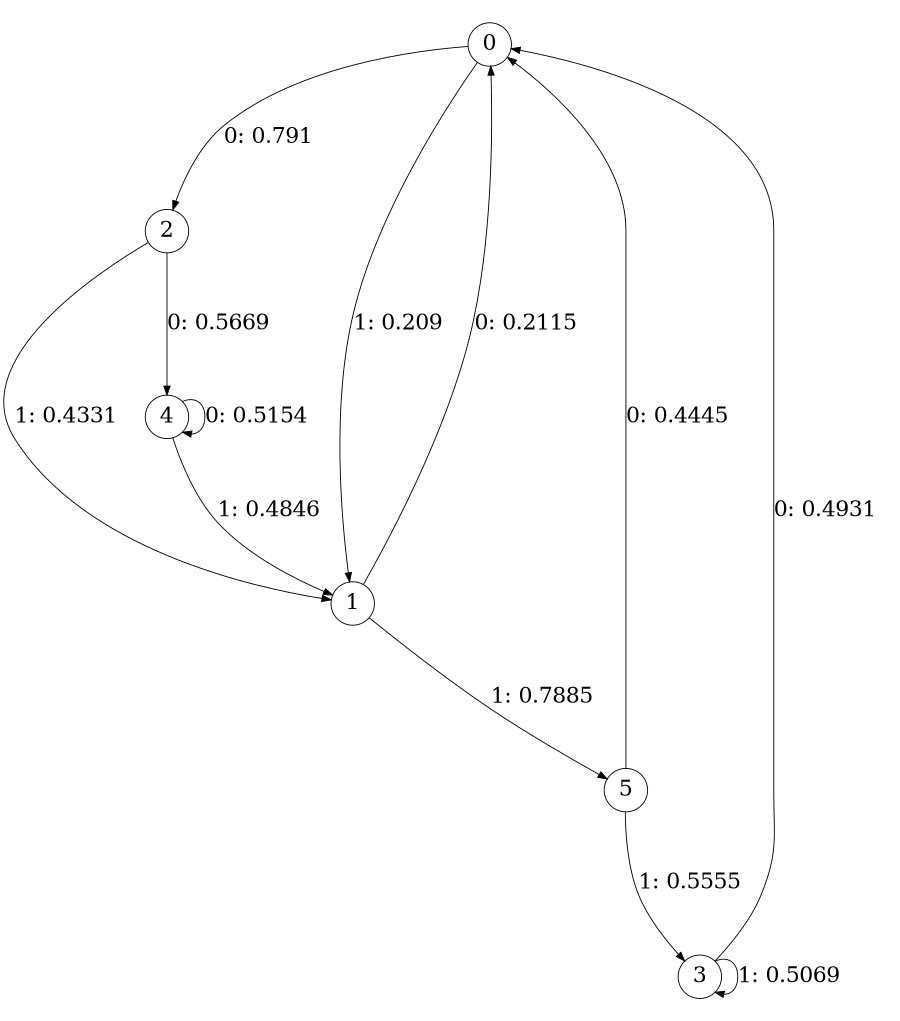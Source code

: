 digraph "ch8concat_phase3_L3" {
size = "6,8.5";
ratio = "fill";
node [shape = circle];
node [fontsize = 24];
edge [fontsize = 24];
0 -> 2 [label = "0: 0.791    "];
0 -> 1 [label = "1: 0.209    "];
1 -> 0 [label = "0: 0.2115   "];
1 -> 5 [label = "1: 0.7885   "];
2 -> 4 [label = "0: 0.5669   "];
2 -> 1 [label = "1: 0.4331   "];
3 -> 0 [label = "0: 0.4931   "];
3 -> 3 [label = "1: 0.5069   "];
4 -> 4 [label = "0: 0.5154   "];
4 -> 1 [label = "1: 0.4846   "];
5 -> 0 [label = "0: 0.4445   "];
5 -> 3 [label = "1: 0.5555   "];
}